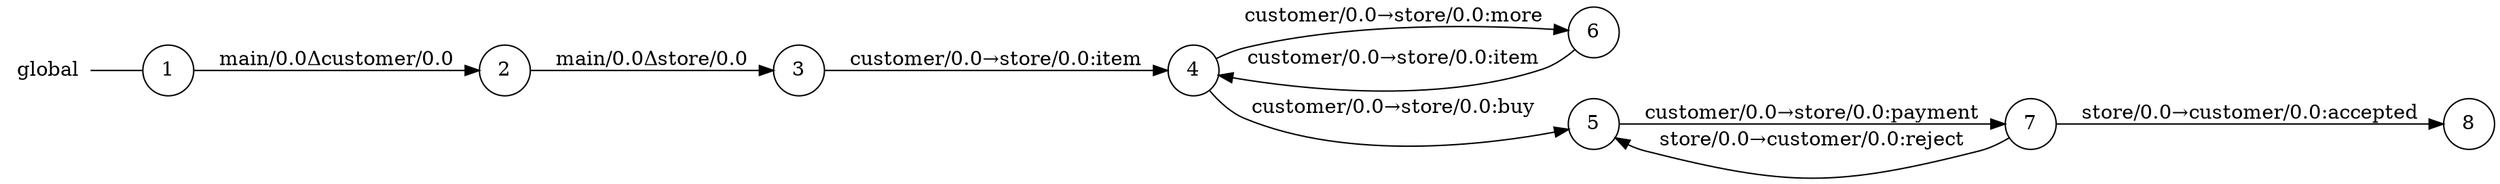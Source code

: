 digraph global {
	rankdir="LR";
	n_0 [label="global", shape="plaintext"];
	n_1 [id="5", shape=circle, label="5"];
	n_2 [id="6", shape=circle, label="6"];
	n_3 [id="1", shape=circle, label="1"];
	n_0 -> n_3 [arrowhead=none];
	n_4 [id="2", shape=circle, label="2"];
	n_5 [id="8", shape=circle, label="8"];
	n_6 [id="4", shape=circle, label="4"];
	n_7 [id="7", shape=circle, label="7"];
	n_8 [id="3", shape=circle, label="3"];

	n_3 -> n_4 [id="[$e|0]", label="main/0.0Δcustomer/0.0"];
	n_1 -> n_7 [id="[$e|5]", label="customer/0.0→store/0.0:payment"];
	n_6 -> n_1 [id="[$e|3]", label="customer/0.0→store/0.0:buy"];
	n_7 -> n_1 [id="[$e|8]", label="store/0.0→customer/0.0:reject"];
	n_2 -> n_6 [id="[$e|6]", label="customer/0.0→store/0.0:item"];
	n_8 -> n_6 [id="[$e|2]", label="customer/0.0→store/0.0:item"];
	n_7 -> n_5 [id="[$e|7]", label="store/0.0→customer/0.0:accepted"];
	n_6 -> n_2 [id="[$e|4]", label="customer/0.0→store/0.0:more"];
	n_4 -> n_8 [id="[$e|1]", label="main/0.0Δstore/0.0"];
}
